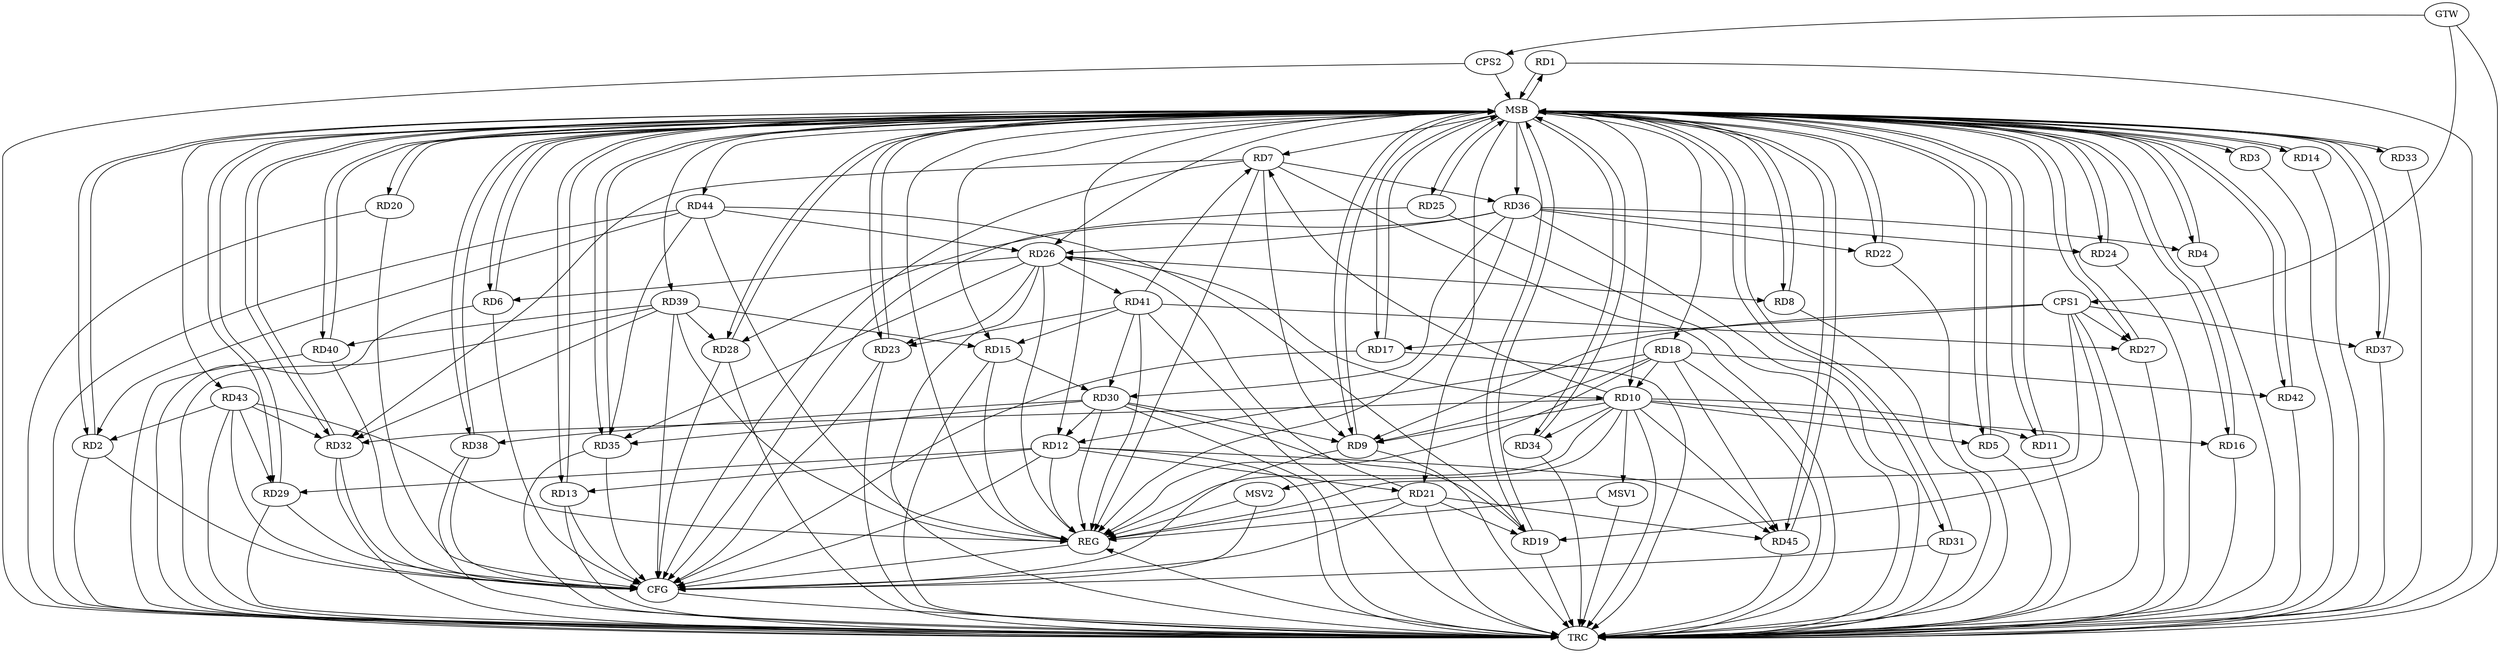 strict digraph G {
  RD1 [ label="RD1" ];
  RD2 [ label="RD2" ];
  RD3 [ label="RD3" ];
  RD4 [ label="RD4" ];
  RD5 [ label="RD5" ];
  RD6 [ label="RD6" ];
  RD7 [ label="RD7" ];
  RD8 [ label="RD8" ];
  RD9 [ label="RD9" ];
  RD10 [ label="RD10" ];
  RD11 [ label="RD11" ];
  RD12 [ label="RD12" ];
  RD13 [ label="RD13" ];
  RD14 [ label="RD14" ];
  RD15 [ label="RD15" ];
  RD16 [ label="RD16" ];
  RD17 [ label="RD17" ];
  RD18 [ label="RD18" ];
  RD19 [ label="RD19" ];
  RD20 [ label="RD20" ];
  RD21 [ label="RD21" ];
  RD22 [ label="RD22" ];
  RD23 [ label="RD23" ];
  RD24 [ label="RD24" ];
  RD25 [ label="RD25" ];
  RD26 [ label="RD26" ];
  RD27 [ label="RD27" ];
  RD28 [ label="RD28" ];
  RD29 [ label="RD29" ];
  RD30 [ label="RD30" ];
  RD31 [ label="RD31" ];
  RD32 [ label="RD32" ];
  RD33 [ label="RD33" ];
  RD34 [ label="RD34" ];
  RD35 [ label="RD35" ];
  RD36 [ label="RD36" ];
  RD37 [ label="RD37" ];
  RD38 [ label="RD38" ];
  RD39 [ label="RD39" ];
  RD40 [ label="RD40" ];
  RD41 [ label="RD41" ];
  RD42 [ label="RD42" ];
  RD43 [ label="RD43" ];
  RD44 [ label="RD44" ];
  RD45 [ label="RD45" ];
  CPS1 [ label="CPS1" ];
  CPS2 [ label="CPS2" ];
  GTW [ label="GTW" ];
  REG [ label="REG" ];
  MSB [ label="MSB" ];
  CFG [ label="CFG" ];
  TRC [ label="TRC" ];
  MSV1 [ label="MSV1" ];
  MSV2 [ label="MSV2" ];
  RD43 -> RD2;
  RD44 -> RD2;
  RD36 -> RD4;
  RD10 -> RD5;
  RD26 -> RD6;
  RD7 -> RD9;
  RD10 -> RD7;
  RD7 -> RD32;
  RD7 -> RD36;
  RD41 -> RD7;
  RD26 -> RD8;
  RD10 -> RD9;
  RD18 -> RD9;
  RD30 -> RD9;
  RD10 -> RD11;
  RD10 -> RD16;
  RD18 -> RD10;
  RD26 -> RD10;
  RD10 -> RD32;
  RD10 -> RD34;
  RD10 -> RD45;
  RD12 -> RD13;
  RD18 -> RD12;
  RD12 -> RD21;
  RD12 -> RD29;
  RD30 -> RD12;
  RD12 -> RD45;
  RD15 -> RD30;
  RD39 -> RD15;
  RD41 -> RD15;
  RD18 -> RD42;
  RD18 -> RD45;
  RD21 -> RD19;
  RD30 -> RD19;
  RD44 -> RD19;
  RD21 -> RD26;
  RD21 -> RD45;
  RD36 -> RD22;
  RD26 -> RD23;
  RD41 -> RD23;
  RD36 -> RD24;
  RD26 -> RD35;
  RD36 -> RD26;
  RD26 -> RD41;
  RD44 -> RD26;
  RD41 -> RD27;
  RD36 -> RD28;
  RD39 -> RD28;
  RD43 -> RD29;
  RD30 -> RD35;
  RD36 -> RD30;
  RD30 -> RD38;
  RD41 -> RD30;
  RD39 -> RD32;
  RD43 -> RD32;
  RD44 -> RD35;
  RD39 -> RD40;
  CPS1 -> RD37;
  CPS1 -> RD9;
  CPS1 -> RD19;
  CPS1 -> RD27;
  CPS1 -> RD17;
  GTW -> CPS1;
  GTW -> CPS2;
  RD7 -> REG;
  RD10 -> REG;
  RD12 -> REG;
  RD15 -> REG;
  RD18 -> REG;
  RD21 -> REG;
  RD26 -> REG;
  RD30 -> REG;
  RD36 -> REG;
  RD39 -> REG;
  RD41 -> REG;
  RD43 -> REG;
  RD44 -> REG;
  CPS1 -> REG;
  RD1 -> MSB;
  MSB -> RD4;
  MSB -> RD8;
  MSB -> RD21;
  MSB -> RD33;
  MSB -> RD39;
  MSB -> RD42;
  MSB -> REG;
  RD2 -> MSB;
  MSB -> RD3;
  MSB -> RD25;
  RD3 -> MSB;
  MSB -> RD31;
  MSB -> RD35;
  MSB -> RD37;
  RD4 -> MSB;
  MSB -> RD5;
  MSB -> RD12;
  MSB -> RD24;
  MSB -> RD29;
  RD5 -> MSB;
  MSB -> RD2;
  MSB -> RD18;
  MSB -> RD22;
  RD6 -> MSB;
  MSB -> RD11;
  MSB -> RD20;
  MSB -> RD23;
  MSB -> RD27;
  MSB -> RD34;
  RD8 -> MSB;
  MSB -> RD17;
  MSB -> RD26;
  RD9 -> MSB;
  MSB -> RD45;
  RD11 -> MSB;
  MSB -> RD9;
  MSB -> RD10;
  MSB -> RD28;
  RD13 -> MSB;
  RD14 -> MSB;
  MSB -> RD32;
  RD16 -> MSB;
  MSB -> RD15;
  RD17 -> MSB;
  MSB -> RD14;
  MSB -> RD16;
  MSB -> RD19;
  RD19 -> MSB;
  RD20 -> MSB;
  MSB -> RD38;
  RD22 -> MSB;
  RD23 -> MSB;
  RD24 -> MSB;
  MSB -> RD7;
  MSB -> RD13;
  RD25 -> MSB;
  MSB -> RD40;
  RD27 -> MSB;
  RD28 -> MSB;
  MSB -> RD1;
  RD29 -> MSB;
  MSB -> RD6;
  MSB -> RD44;
  RD31 -> MSB;
  RD32 -> MSB;
  RD33 -> MSB;
  MSB -> RD43;
  RD34 -> MSB;
  RD35 -> MSB;
  RD37 -> MSB;
  RD38 -> MSB;
  RD40 -> MSB;
  MSB -> RD36;
  RD42 -> MSB;
  RD45 -> MSB;
  CPS2 -> MSB;
  RD12 -> CFG;
  RD38 -> CFG;
  RD13 -> CFG;
  RD39 -> CFG;
  RD17 -> CFG;
  RD2 -> CFG;
  RD25 -> CFG;
  RD6 -> CFG;
  RD28 -> CFG;
  RD7 -> CFG;
  RD43 -> CFG;
  RD9 -> CFG;
  RD31 -> CFG;
  RD32 -> CFG;
  RD20 -> CFG;
  RD29 -> CFG;
  RD40 -> CFG;
  RD23 -> CFG;
  RD21 -> CFG;
  RD35 -> CFG;
  REG -> CFG;
  RD1 -> TRC;
  RD2 -> TRC;
  RD3 -> TRC;
  RD4 -> TRC;
  RD5 -> TRC;
  RD6 -> TRC;
  RD7 -> TRC;
  RD8 -> TRC;
  RD9 -> TRC;
  RD10 -> TRC;
  RD11 -> TRC;
  RD12 -> TRC;
  RD13 -> TRC;
  RD14 -> TRC;
  RD15 -> TRC;
  RD16 -> TRC;
  RD17 -> TRC;
  RD18 -> TRC;
  RD19 -> TRC;
  RD20 -> TRC;
  RD21 -> TRC;
  RD22 -> TRC;
  RD23 -> TRC;
  RD24 -> TRC;
  RD25 -> TRC;
  RD26 -> TRC;
  RD27 -> TRC;
  RD28 -> TRC;
  RD29 -> TRC;
  RD30 -> TRC;
  RD31 -> TRC;
  RD32 -> TRC;
  RD33 -> TRC;
  RD34 -> TRC;
  RD35 -> TRC;
  RD36 -> TRC;
  RD37 -> TRC;
  RD38 -> TRC;
  RD39 -> TRC;
  RD40 -> TRC;
  RD41 -> TRC;
  RD42 -> TRC;
  RD43 -> TRC;
  RD44 -> TRC;
  RD45 -> TRC;
  CPS1 -> TRC;
  CPS2 -> TRC;
  GTW -> TRC;
  CFG -> TRC;
  TRC -> REG;
  RD10 -> MSV1;
  RD10 -> MSV2;
  MSV1 -> REG;
  MSV1 -> TRC;
  MSV2 -> REG;
  MSV2 -> CFG;
}
